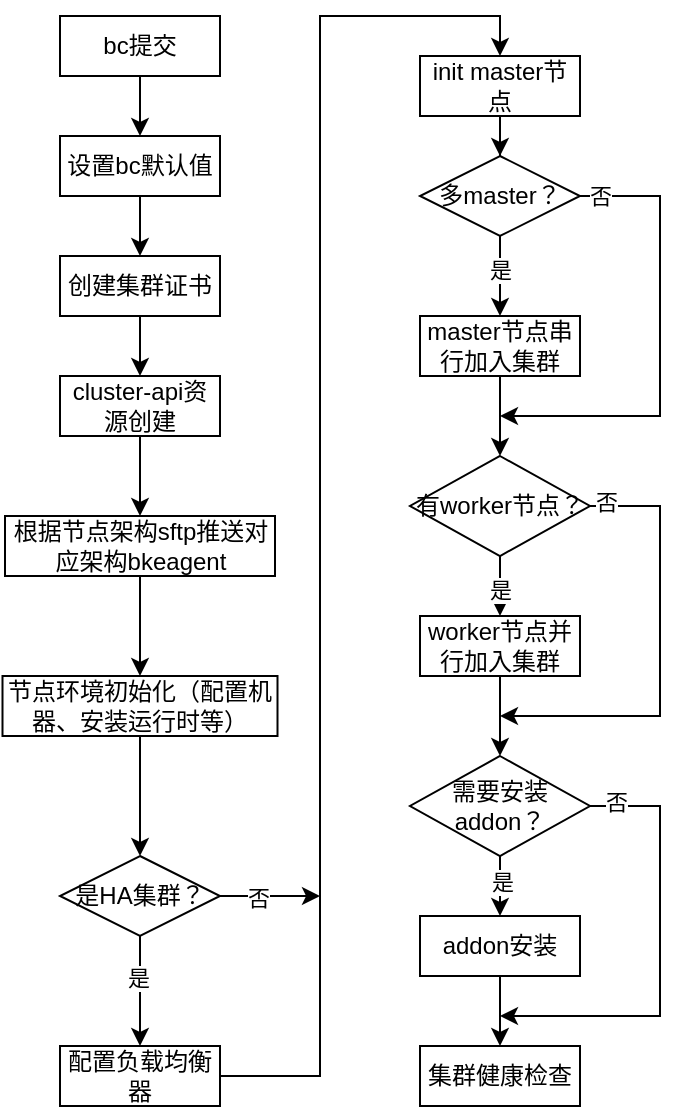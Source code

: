 <mxfile version="21.1.7" type="github">
  <diagram name="第 1 页" id="1baOzyDDZ39hIrgbBFO5">
    <mxGraphModel dx="1195" dy="607" grid="1" gridSize="10" guides="1" tooltips="1" connect="1" arrows="1" fold="1" page="1" pageScale="1" pageWidth="827" pageHeight="1169" math="0" shadow="0">
      <root>
        <mxCell id="0" />
        <mxCell id="1" parent="0" />
        <mxCell id="8ZU-AFX73NO8LHNlwmNf-20" value="" style="edgeStyle=orthogonalEdgeStyle;rounded=0;orthogonalLoop=1;jettySize=auto;html=1;" edge="1" parent="1" source="8ZU-AFX73NO8LHNlwmNf-4" target="8ZU-AFX73NO8LHNlwmNf-14">
          <mxGeometry relative="1" as="geometry" />
        </mxCell>
        <mxCell id="8ZU-AFX73NO8LHNlwmNf-4" value="bc提交" style="rounded=0;whiteSpace=wrap;html=1;" vertex="1" parent="1">
          <mxGeometry x="110" y="70" width="80" height="30" as="geometry" />
        </mxCell>
        <mxCell id="8ZU-AFX73NO8LHNlwmNf-24" style="edgeStyle=orthogonalEdgeStyle;rounded=0;orthogonalLoop=1;jettySize=auto;html=1;exitX=0.5;exitY=1;exitDx=0;exitDy=0;entryX=0.5;entryY=0;entryDx=0;entryDy=0;" edge="1" parent="1" source="8ZU-AFX73NO8LHNlwmNf-8" target="8ZU-AFX73NO8LHNlwmNf-9">
          <mxGeometry relative="1" as="geometry" />
        </mxCell>
        <mxCell id="8ZU-AFX73NO8LHNlwmNf-8" value="创建集群证书" style="rounded=0;whiteSpace=wrap;html=1;" vertex="1" parent="1">
          <mxGeometry x="110" y="190" width="80" height="30" as="geometry" />
        </mxCell>
        <mxCell id="8ZU-AFX73NO8LHNlwmNf-25" style="edgeStyle=orthogonalEdgeStyle;rounded=0;orthogonalLoop=1;jettySize=auto;html=1;exitX=0.5;exitY=1;exitDx=0;exitDy=0;entryX=0.5;entryY=0;entryDx=0;entryDy=0;" edge="1" parent="1" source="8ZU-AFX73NO8LHNlwmNf-9" target="8ZU-AFX73NO8LHNlwmNf-13">
          <mxGeometry relative="1" as="geometry" />
        </mxCell>
        <mxCell id="8ZU-AFX73NO8LHNlwmNf-9" value="cluster-api资源创建" style="rounded=0;whiteSpace=wrap;html=1;" vertex="1" parent="1">
          <mxGeometry x="110" y="250" width="80" height="30" as="geometry" />
        </mxCell>
        <mxCell id="8ZU-AFX73NO8LHNlwmNf-28" style="edgeStyle=orthogonalEdgeStyle;rounded=0;orthogonalLoop=1;jettySize=auto;html=1;exitX=0.5;exitY=1;exitDx=0;exitDy=0;entryX=0.5;entryY=0;entryDx=0;entryDy=0;" edge="1" parent="1" source="8ZU-AFX73NO8LHNlwmNf-11" target="8ZU-AFX73NO8LHNlwmNf-12">
          <mxGeometry relative="1" as="geometry" />
        </mxCell>
        <mxCell id="8ZU-AFX73NO8LHNlwmNf-30" value="是" style="edgeLabel;html=1;align=center;verticalAlign=middle;resizable=0;points=[];" vertex="1" connectable="0" parent="8ZU-AFX73NO8LHNlwmNf-28">
          <mxGeometry x="-0.248" y="-1" relative="1" as="geometry">
            <mxPoint as="offset" />
          </mxGeometry>
        </mxCell>
        <mxCell id="8ZU-AFX73NO8LHNlwmNf-32" style="edgeStyle=orthogonalEdgeStyle;rounded=0;orthogonalLoop=1;jettySize=auto;html=1;exitX=1;exitY=0.5;exitDx=0;exitDy=0;" edge="1" parent="1" source="8ZU-AFX73NO8LHNlwmNf-11">
          <mxGeometry relative="1" as="geometry">
            <mxPoint x="240" y="510" as="targetPoint" />
          </mxGeometry>
        </mxCell>
        <mxCell id="8ZU-AFX73NO8LHNlwmNf-33" value="否" style="edgeLabel;html=1;align=center;verticalAlign=middle;resizable=0;points=[];" vertex="1" connectable="0" parent="8ZU-AFX73NO8LHNlwmNf-32">
          <mxGeometry x="-0.244" y="-1" relative="1" as="geometry">
            <mxPoint as="offset" />
          </mxGeometry>
        </mxCell>
        <mxCell id="8ZU-AFX73NO8LHNlwmNf-11" value="是HA集群？" style="rhombus;whiteSpace=wrap;html=1;" vertex="1" parent="1">
          <mxGeometry x="110" y="490" width="80" height="40" as="geometry" />
        </mxCell>
        <mxCell id="8ZU-AFX73NO8LHNlwmNf-31" style="edgeStyle=orthogonalEdgeStyle;rounded=0;orthogonalLoop=1;jettySize=auto;html=1;entryX=0.5;entryY=0;entryDx=0;entryDy=0;" edge="1" parent="1" source="8ZU-AFX73NO8LHNlwmNf-12" target="8ZU-AFX73NO8LHNlwmNf-16">
          <mxGeometry relative="1" as="geometry">
            <mxPoint x="250" y="80" as="targetPoint" />
          </mxGeometry>
        </mxCell>
        <mxCell id="8ZU-AFX73NO8LHNlwmNf-12" value="配置负载均衡器" style="rounded=0;whiteSpace=wrap;html=1;" vertex="1" parent="1">
          <mxGeometry x="110" y="585" width="80" height="30" as="geometry" />
        </mxCell>
        <mxCell id="8ZU-AFX73NO8LHNlwmNf-26" style="edgeStyle=orthogonalEdgeStyle;rounded=0;orthogonalLoop=1;jettySize=auto;html=1;exitX=0.5;exitY=1;exitDx=0;exitDy=0;entryX=0.5;entryY=0;entryDx=0;entryDy=0;" edge="1" parent="1" source="8ZU-AFX73NO8LHNlwmNf-13" target="8ZU-AFX73NO8LHNlwmNf-15">
          <mxGeometry relative="1" as="geometry" />
        </mxCell>
        <mxCell id="8ZU-AFX73NO8LHNlwmNf-13" value="根据节点架构sftp推送对应架构bkeagent" style="rounded=0;whiteSpace=wrap;html=1;" vertex="1" parent="1">
          <mxGeometry x="82.5" y="320" width="135" height="30" as="geometry" />
        </mxCell>
        <mxCell id="8ZU-AFX73NO8LHNlwmNf-22" style="edgeStyle=orthogonalEdgeStyle;rounded=0;orthogonalLoop=1;jettySize=auto;html=1;exitX=0.5;exitY=1;exitDx=0;exitDy=0;entryX=0.5;entryY=0;entryDx=0;entryDy=0;" edge="1" parent="1" source="8ZU-AFX73NO8LHNlwmNf-14" target="8ZU-AFX73NO8LHNlwmNf-8">
          <mxGeometry relative="1" as="geometry" />
        </mxCell>
        <mxCell id="8ZU-AFX73NO8LHNlwmNf-14" value="设置bc默认值" style="rounded=0;whiteSpace=wrap;html=1;" vertex="1" parent="1">
          <mxGeometry x="110" y="130" width="80" height="30" as="geometry" />
        </mxCell>
        <mxCell id="8ZU-AFX73NO8LHNlwmNf-27" style="edgeStyle=orthogonalEdgeStyle;rounded=0;orthogonalLoop=1;jettySize=auto;html=1;exitX=0.5;exitY=1;exitDx=0;exitDy=0;entryX=0.5;entryY=0;entryDx=0;entryDy=0;" edge="1" parent="1" source="8ZU-AFX73NO8LHNlwmNf-15" target="8ZU-AFX73NO8LHNlwmNf-11">
          <mxGeometry relative="1" as="geometry" />
        </mxCell>
        <mxCell id="8ZU-AFX73NO8LHNlwmNf-15" value="节点环境初始化（配置机器、安装运行时等）" style="rounded=0;whiteSpace=wrap;html=1;" vertex="1" parent="1">
          <mxGeometry x="81.25" y="400" width="137.5" height="30" as="geometry" />
        </mxCell>
        <mxCell id="8ZU-AFX73NO8LHNlwmNf-37" value="" style="edgeStyle=orthogonalEdgeStyle;rounded=0;orthogonalLoop=1;jettySize=auto;html=1;" edge="1" parent="1" source="8ZU-AFX73NO8LHNlwmNf-16" target="8ZU-AFX73NO8LHNlwmNf-36">
          <mxGeometry relative="1" as="geometry" />
        </mxCell>
        <mxCell id="8ZU-AFX73NO8LHNlwmNf-16" value="init master节点" style="rounded=0;whiteSpace=wrap;html=1;" vertex="1" parent="1">
          <mxGeometry x="290" y="90" width="80" height="30" as="geometry" />
        </mxCell>
        <mxCell id="8ZU-AFX73NO8LHNlwmNf-48" value="" style="edgeStyle=orthogonalEdgeStyle;rounded=0;orthogonalLoop=1;jettySize=auto;html=1;" edge="1" parent="1" source="8ZU-AFX73NO8LHNlwmNf-17" target="8ZU-AFX73NO8LHNlwmNf-47">
          <mxGeometry relative="1" as="geometry" />
        </mxCell>
        <mxCell id="8ZU-AFX73NO8LHNlwmNf-17" value="worker节点并行加入集群" style="rounded=0;whiteSpace=wrap;html=1;" vertex="1" parent="1">
          <mxGeometry x="290" y="370" width="80" height="30" as="geometry" />
        </mxCell>
        <mxCell id="8ZU-AFX73NO8LHNlwmNf-53" value="" style="edgeStyle=orthogonalEdgeStyle;rounded=0;orthogonalLoop=1;jettySize=auto;html=1;" edge="1" parent="1" source="8ZU-AFX73NO8LHNlwmNf-18" target="8ZU-AFX73NO8LHNlwmNf-19">
          <mxGeometry relative="1" as="geometry" />
        </mxCell>
        <mxCell id="8ZU-AFX73NO8LHNlwmNf-18" value="addon安装" style="rounded=0;whiteSpace=wrap;html=1;" vertex="1" parent="1">
          <mxGeometry x="290" y="520" width="80" height="30" as="geometry" />
        </mxCell>
        <mxCell id="8ZU-AFX73NO8LHNlwmNf-19" value="集群健康检查" style="rounded=0;whiteSpace=wrap;html=1;" vertex="1" parent="1">
          <mxGeometry x="290" y="585" width="80" height="30" as="geometry" />
        </mxCell>
        <mxCell id="8ZU-AFX73NO8LHNlwmNf-39" value="" style="edgeStyle=orthogonalEdgeStyle;rounded=0;orthogonalLoop=1;jettySize=auto;html=1;" edge="1" parent="1" source="8ZU-AFX73NO8LHNlwmNf-36" target="8ZU-AFX73NO8LHNlwmNf-38">
          <mxGeometry relative="1" as="geometry">
            <Array as="points">
              <mxPoint x="330" y="210" />
              <mxPoint x="330" y="210" />
            </Array>
          </mxGeometry>
        </mxCell>
        <mxCell id="8ZU-AFX73NO8LHNlwmNf-40" value="是" style="edgeLabel;html=1;align=center;verticalAlign=middle;resizable=0;points=[];" vertex="1" connectable="0" parent="8ZU-AFX73NO8LHNlwmNf-39">
          <mxGeometry x="-0.149" relative="1" as="geometry">
            <mxPoint as="offset" />
          </mxGeometry>
        </mxCell>
        <mxCell id="8ZU-AFX73NO8LHNlwmNf-45" style="edgeStyle=orthogonalEdgeStyle;rounded=0;orthogonalLoop=1;jettySize=auto;html=1;exitX=1;exitY=0.5;exitDx=0;exitDy=0;" edge="1" parent="1" source="8ZU-AFX73NO8LHNlwmNf-36">
          <mxGeometry relative="1" as="geometry">
            <mxPoint x="330" y="270" as="targetPoint" />
            <Array as="points">
              <mxPoint x="410" y="160" />
              <mxPoint x="410" y="270" />
            </Array>
          </mxGeometry>
        </mxCell>
        <mxCell id="8ZU-AFX73NO8LHNlwmNf-46" value="否" style="edgeLabel;html=1;align=center;verticalAlign=middle;resizable=0;points=[];" vertex="1" connectable="0" parent="8ZU-AFX73NO8LHNlwmNf-45">
          <mxGeometry x="-0.919" relative="1" as="geometry">
            <mxPoint as="offset" />
          </mxGeometry>
        </mxCell>
        <mxCell id="8ZU-AFX73NO8LHNlwmNf-36" value="多master？" style="rhombus;whiteSpace=wrap;html=1;" vertex="1" parent="1">
          <mxGeometry x="290" y="140" width="80" height="40" as="geometry" />
        </mxCell>
        <mxCell id="8ZU-AFX73NO8LHNlwmNf-44" value="" style="edgeStyle=orthogonalEdgeStyle;rounded=0;orthogonalLoop=1;jettySize=auto;html=1;" edge="1" parent="1" source="8ZU-AFX73NO8LHNlwmNf-38" target="8ZU-AFX73NO8LHNlwmNf-41">
          <mxGeometry relative="1" as="geometry" />
        </mxCell>
        <mxCell id="8ZU-AFX73NO8LHNlwmNf-38" value="master节点串行加入集群" style="rounded=0;whiteSpace=wrap;html=1;" vertex="1" parent="1">
          <mxGeometry x="290" y="220" width="80" height="30" as="geometry" />
        </mxCell>
        <mxCell id="8ZU-AFX73NO8LHNlwmNf-42" value="" style="edgeStyle=orthogonalEdgeStyle;rounded=0;orthogonalLoop=1;jettySize=auto;html=1;" edge="1" parent="1" source="8ZU-AFX73NO8LHNlwmNf-41" target="8ZU-AFX73NO8LHNlwmNf-17">
          <mxGeometry relative="1" as="geometry" />
        </mxCell>
        <mxCell id="8ZU-AFX73NO8LHNlwmNf-43" value="是" style="edgeLabel;html=1;align=center;verticalAlign=middle;resizable=0;points=[];" vertex="1" connectable="0" parent="8ZU-AFX73NO8LHNlwmNf-42">
          <mxGeometry x="-0.693" y="1" relative="1" as="geometry">
            <mxPoint x="-1" y="9" as="offset" />
          </mxGeometry>
        </mxCell>
        <mxCell id="8ZU-AFX73NO8LHNlwmNf-49" style="edgeStyle=orthogonalEdgeStyle;rounded=0;orthogonalLoop=1;jettySize=auto;html=1;exitX=1;exitY=0.5;exitDx=0;exitDy=0;" edge="1" parent="1" source="8ZU-AFX73NO8LHNlwmNf-41">
          <mxGeometry relative="1" as="geometry">
            <mxPoint x="330" y="420" as="targetPoint" />
            <Array as="points">
              <mxPoint x="410" y="315" />
              <mxPoint x="410" y="420" />
            </Array>
          </mxGeometry>
        </mxCell>
        <mxCell id="8ZU-AFX73NO8LHNlwmNf-50" value="否" style="edgeLabel;html=1;align=center;verticalAlign=middle;resizable=0;points=[];" vertex="1" connectable="0" parent="8ZU-AFX73NO8LHNlwmNf-49">
          <mxGeometry x="-0.93" y="2" relative="1" as="geometry">
            <mxPoint as="offset" />
          </mxGeometry>
        </mxCell>
        <mxCell id="8ZU-AFX73NO8LHNlwmNf-41" value="有worker节点？" style="rhombus;whiteSpace=wrap;html=1;" vertex="1" parent="1">
          <mxGeometry x="285" y="290" width="90" height="50" as="geometry" />
        </mxCell>
        <mxCell id="8ZU-AFX73NO8LHNlwmNf-52" value="" style="edgeStyle=orthogonalEdgeStyle;rounded=0;orthogonalLoop=1;jettySize=auto;html=1;" edge="1" parent="1" source="8ZU-AFX73NO8LHNlwmNf-47" target="8ZU-AFX73NO8LHNlwmNf-18">
          <mxGeometry relative="1" as="geometry" />
        </mxCell>
        <mxCell id="8ZU-AFX73NO8LHNlwmNf-55" value="是" style="edgeLabel;html=1;align=center;verticalAlign=middle;resizable=0;points=[];" vertex="1" connectable="0" parent="8ZU-AFX73NO8LHNlwmNf-52">
          <mxGeometry x="0.29" y="1" relative="1" as="geometry">
            <mxPoint as="offset" />
          </mxGeometry>
        </mxCell>
        <mxCell id="8ZU-AFX73NO8LHNlwmNf-54" style="edgeStyle=orthogonalEdgeStyle;rounded=0;orthogonalLoop=1;jettySize=auto;html=1;exitX=1;exitY=0.5;exitDx=0;exitDy=0;" edge="1" parent="1" source="8ZU-AFX73NO8LHNlwmNf-47">
          <mxGeometry relative="1" as="geometry">
            <mxPoint x="330" y="570" as="targetPoint" />
            <Array as="points">
              <mxPoint x="410" y="465" />
              <mxPoint x="410" y="570" />
            </Array>
          </mxGeometry>
        </mxCell>
        <mxCell id="8ZU-AFX73NO8LHNlwmNf-56" value="否" style="edgeLabel;html=1;align=center;verticalAlign=middle;resizable=0;points=[];" vertex="1" connectable="0" parent="8ZU-AFX73NO8LHNlwmNf-54">
          <mxGeometry x="-0.888" y="2" relative="1" as="geometry">
            <mxPoint as="offset" />
          </mxGeometry>
        </mxCell>
        <mxCell id="8ZU-AFX73NO8LHNlwmNf-47" value="需要安装addon？" style="rhombus;whiteSpace=wrap;html=1;" vertex="1" parent="1">
          <mxGeometry x="285" y="440" width="90" height="50" as="geometry" />
        </mxCell>
      </root>
    </mxGraphModel>
  </diagram>
</mxfile>
